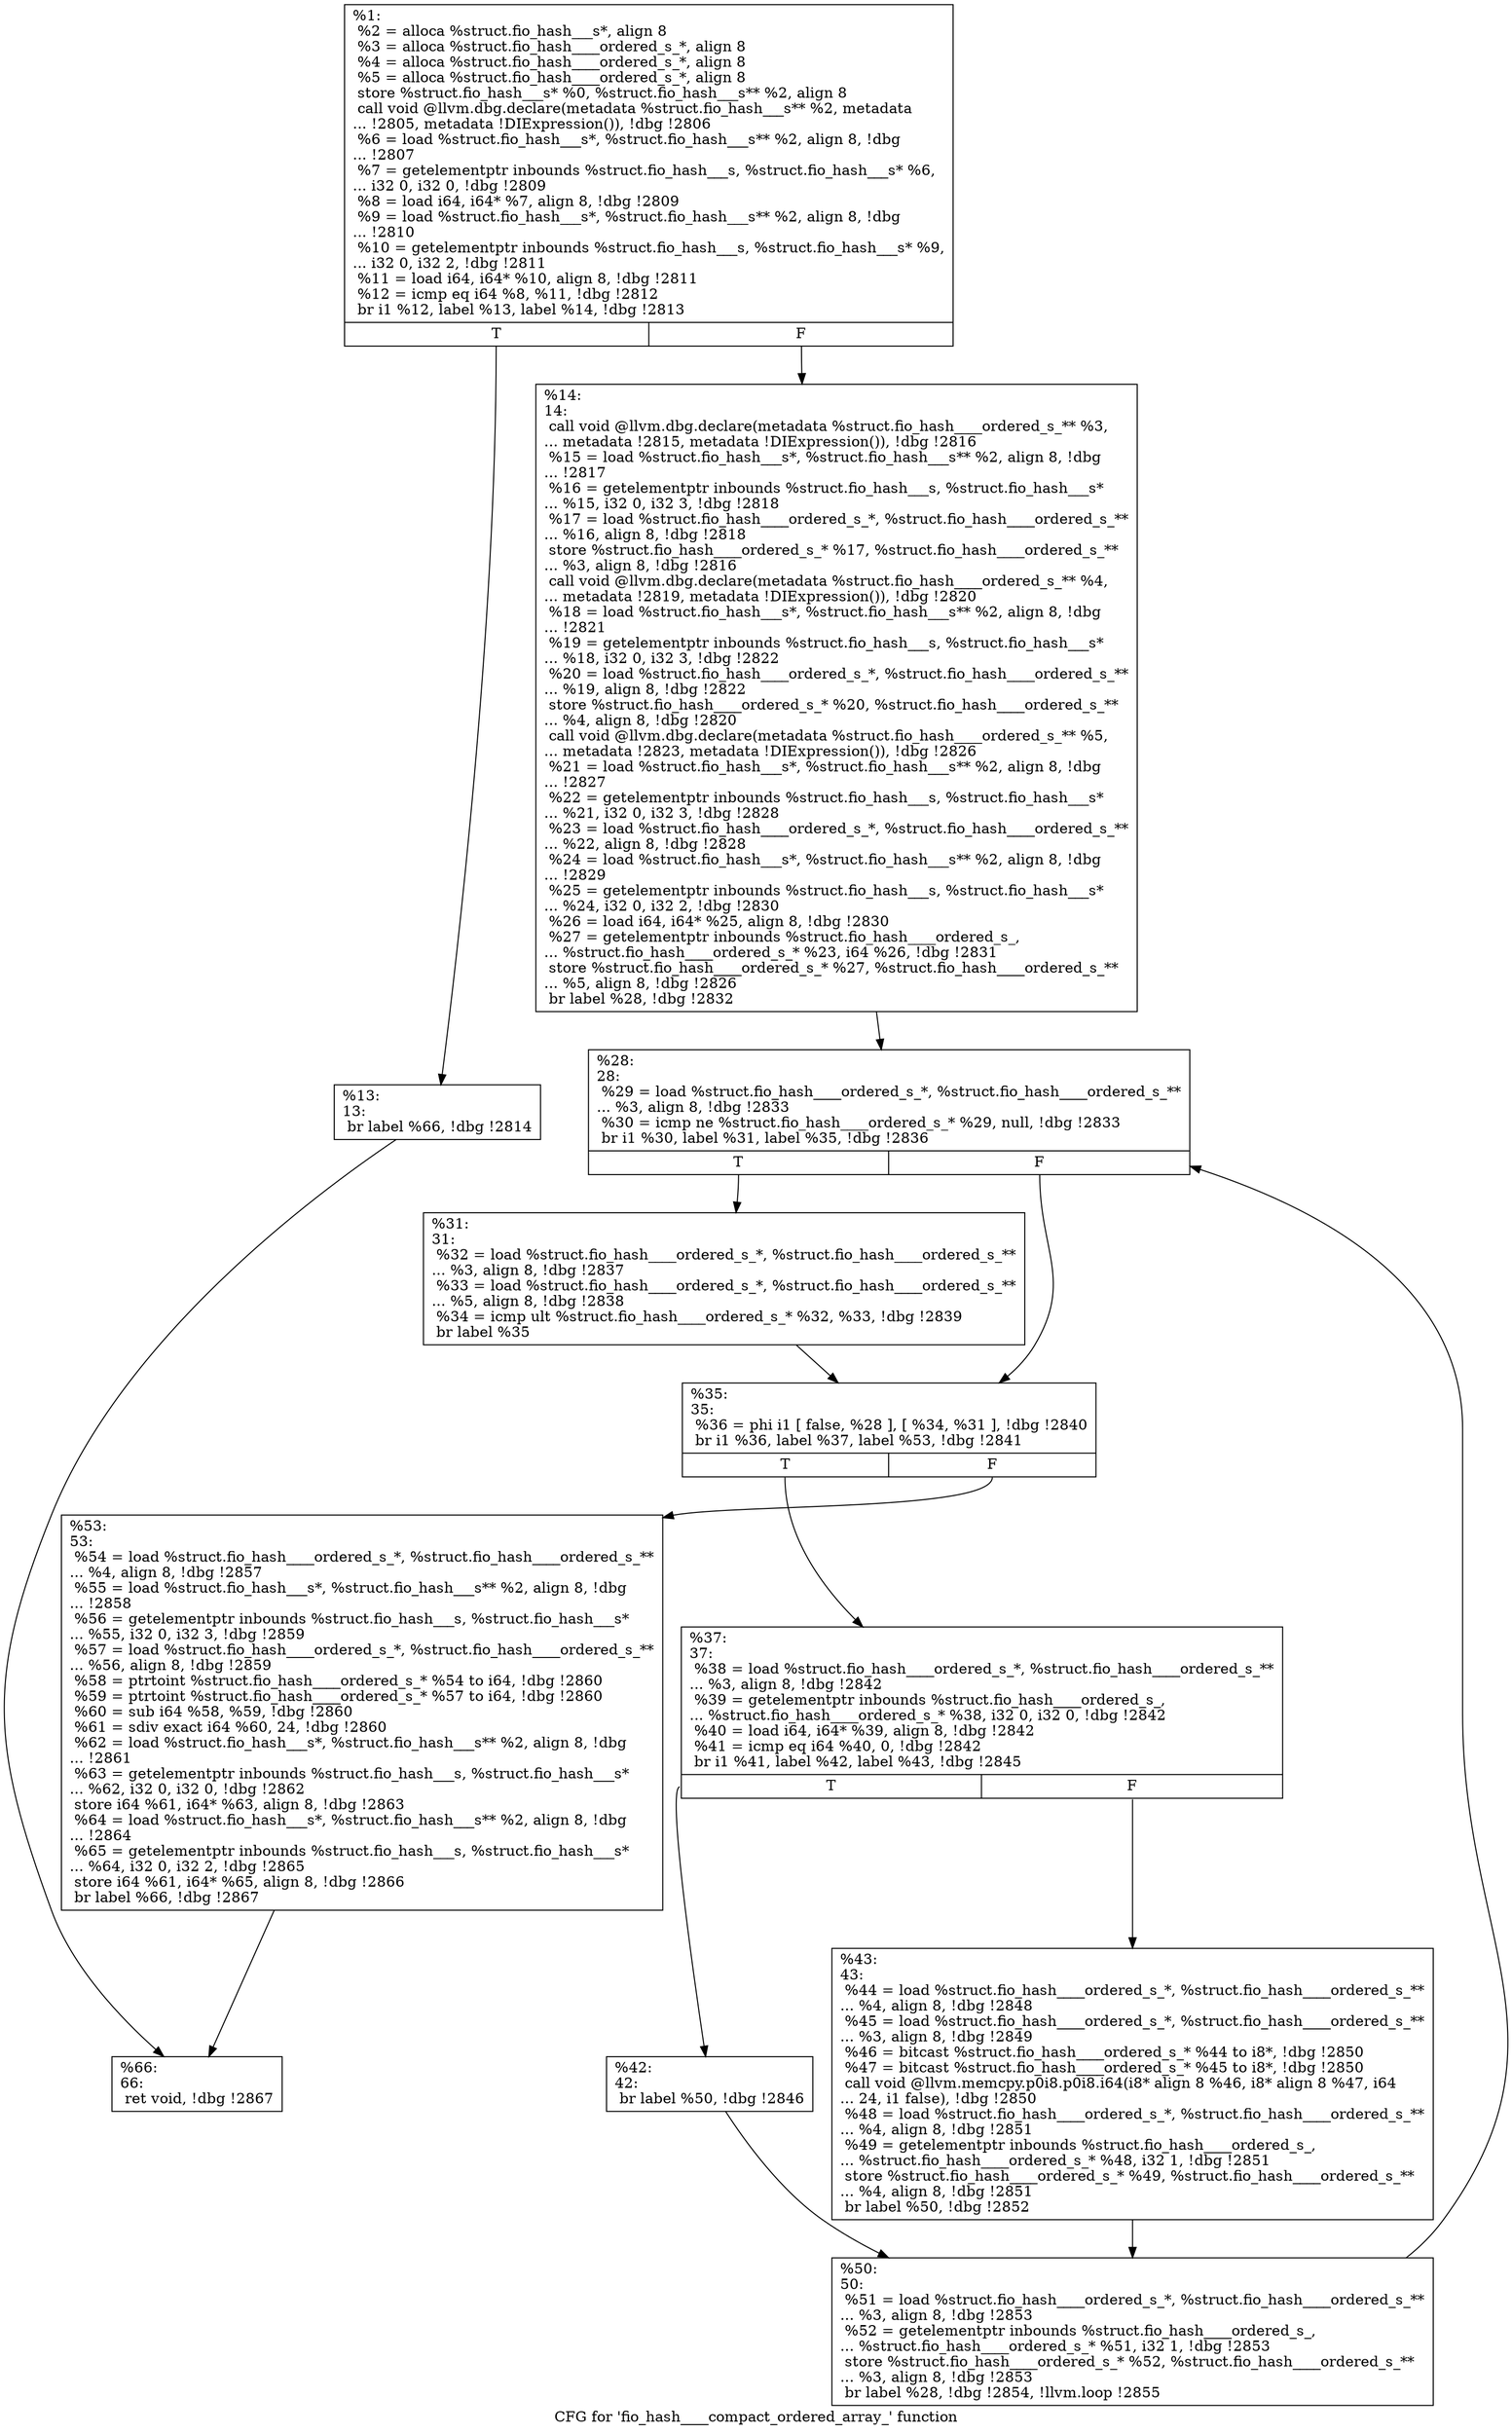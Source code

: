 digraph "CFG for 'fio_hash____compact_ordered_array_' function" {
	label="CFG for 'fio_hash____compact_ordered_array_' function";

	Node0x556851e3f360 [shape=record,label="{%1:\l  %2 = alloca %struct.fio_hash___s*, align 8\l  %3 = alloca %struct.fio_hash____ordered_s_*, align 8\l  %4 = alloca %struct.fio_hash____ordered_s_*, align 8\l  %5 = alloca %struct.fio_hash____ordered_s_*, align 8\l  store %struct.fio_hash___s* %0, %struct.fio_hash___s** %2, align 8\l  call void @llvm.dbg.declare(metadata %struct.fio_hash___s** %2, metadata\l... !2805, metadata !DIExpression()), !dbg !2806\l  %6 = load %struct.fio_hash___s*, %struct.fio_hash___s** %2, align 8, !dbg\l... !2807\l  %7 = getelementptr inbounds %struct.fio_hash___s, %struct.fio_hash___s* %6,\l... i32 0, i32 0, !dbg !2809\l  %8 = load i64, i64* %7, align 8, !dbg !2809\l  %9 = load %struct.fio_hash___s*, %struct.fio_hash___s** %2, align 8, !dbg\l... !2810\l  %10 = getelementptr inbounds %struct.fio_hash___s, %struct.fio_hash___s* %9,\l... i32 0, i32 2, !dbg !2811\l  %11 = load i64, i64* %10, align 8, !dbg !2811\l  %12 = icmp eq i64 %8, %11, !dbg !2812\l  br i1 %12, label %13, label %14, !dbg !2813\l|{<s0>T|<s1>F}}"];
	Node0x556851e3f360:s0 -> Node0x556851e43e40;
	Node0x556851e3f360:s1 -> Node0x556851e43e90;
	Node0x556851e43e40 [shape=record,label="{%13:\l13:                                               \l  br label %66, !dbg !2814\l}"];
	Node0x556851e43e40 -> Node0x556851e44160;
	Node0x556851e43e90 [shape=record,label="{%14:\l14:                                               \l  call void @llvm.dbg.declare(metadata %struct.fio_hash____ordered_s_** %3,\l... metadata !2815, metadata !DIExpression()), !dbg !2816\l  %15 = load %struct.fio_hash___s*, %struct.fio_hash___s** %2, align 8, !dbg\l... !2817\l  %16 = getelementptr inbounds %struct.fio_hash___s, %struct.fio_hash___s*\l... %15, i32 0, i32 3, !dbg !2818\l  %17 = load %struct.fio_hash____ordered_s_*, %struct.fio_hash____ordered_s_**\l... %16, align 8, !dbg !2818\l  store %struct.fio_hash____ordered_s_* %17, %struct.fio_hash____ordered_s_**\l... %3, align 8, !dbg !2816\l  call void @llvm.dbg.declare(metadata %struct.fio_hash____ordered_s_** %4,\l... metadata !2819, metadata !DIExpression()), !dbg !2820\l  %18 = load %struct.fio_hash___s*, %struct.fio_hash___s** %2, align 8, !dbg\l... !2821\l  %19 = getelementptr inbounds %struct.fio_hash___s, %struct.fio_hash___s*\l... %18, i32 0, i32 3, !dbg !2822\l  %20 = load %struct.fio_hash____ordered_s_*, %struct.fio_hash____ordered_s_**\l... %19, align 8, !dbg !2822\l  store %struct.fio_hash____ordered_s_* %20, %struct.fio_hash____ordered_s_**\l... %4, align 8, !dbg !2820\l  call void @llvm.dbg.declare(metadata %struct.fio_hash____ordered_s_** %5,\l... metadata !2823, metadata !DIExpression()), !dbg !2826\l  %21 = load %struct.fio_hash___s*, %struct.fio_hash___s** %2, align 8, !dbg\l... !2827\l  %22 = getelementptr inbounds %struct.fio_hash___s, %struct.fio_hash___s*\l... %21, i32 0, i32 3, !dbg !2828\l  %23 = load %struct.fio_hash____ordered_s_*, %struct.fio_hash____ordered_s_**\l... %22, align 8, !dbg !2828\l  %24 = load %struct.fio_hash___s*, %struct.fio_hash___s** %2, align 8, !dbg\l... !2829\l  %25 = getelementptr inbounds %struct.fio_hash___s, %struct.fio_hash___s*\l... %24, i32 0, i32 2, !dbg !2830\l  %26 = load i64, i64* %25, align 8, !dbg !2830\l  %27 = getelementptr inbounds %struct.fio_hash____ordered_s_,\l... %struct.fio_hash____ordered_s_* %23, i64 %26, !dbg !2831\l  store %struct.fio_hash____ordered_s_* %27, %struct.fio_hash____ordered_s_**\l... %5, align 8, !dbg !2826\l  br label %28, !dbg !2832\l}"];
	Node0x556851e43e90 -> Node0x556851e43ee0;
	Node0x556851e43ee0 [shape=record,label="{%28:\l28:                                               \l  %29 = load %struct.fio_hash____ordered_s_*, %struct.fio_hash____ordered_s_**\l... %3, align 8, !dbg !2833\l  %30 = icmp ne %struct.fio_hash____ordered_s_* %29, null, !dbg !2833\l  br i1 %30, label %31, label %35, !dbg !2836\l|{<s0>T|<s1>F}}"];
	Node0x556851e43ee0:s0 -> Node0x556851e43f30;
	Node0x556851e43ee0:s1 -> Node0x556851e43f80;
	Node0x556851e43f30 [shape=record,label="{%31:\l31:                                               \l  %32 = load %struct.fio_hash____ordered_s_*, %struct.fio_hash____ordered_s_**\l... %3, align 8, !dbg !2837\l  %33 = load %struct.fio_hash____ordered_s_*, %struct.fio_hash____ordered_s_**\l... %5, align 8, !dbg !2838\l  %34 = icmp ult %struct.fio_hash____ordered_s_* %32, %33, !dbg !2839\l  br label %35\l}"];
	Node0x556851e43f30 -> Node0x556851e43f80;
	Node0x556851e43f80 [shape=record,label="{%35:\l35:                                               \l  %36 = phi i1 [ false, %28 ], [ %34, %31 ], !dbg !2840\l  br i1 %36, label %37, label %53, !dbg !2841\l|{<s0>T|<s1>F}}"];
	Node0x556851e43f80:s0 -> Node0x556851e43fd0;
	Node0x556851e43f80:s1 -> Node0x556851e44110;
	Node0x556851e43fd0 [shape=record,label="{%37:\l37:                                               \l  %38 = load %struct.fio_hash____ordered_s_*, %struct.fio_hash____ordered_s_**\l... %3, align 8, !dbg !2842\l  %39 = getelementptr inbounds %struct.fio_hash____ordered_s_,\l... %struct.fio_hash____ordered_s_* %38, i32 0, i32 0, !dbg !2842\l  %40 = load i64, i64* %39, align 8, !dbg !2842\l  %41 = icmp eq i64 %40, 0, !dbg !2842\l  br i1 %41, label %42, label %43, !dbg !2845\l|{<s0>T|<s1>F}}"];
	Node0x556851e43fd0:s0 -> Node0x556851e44020;
	Node0x556851e43fd0:s1 -> Node0x556851e44070;
	Node0x556851e44020 [shape=record,label="{%42:\l42:                                               \l  br label %50, !dbg !2846\l}"];
	Node0x556851e44020 -> Node0x556851e440c0;
	Node0x556851e44070 [shape=record,label="{%43:\l43:                                               \l  %44 = load %struct.fio_hash____ordered_s_*, %struct.fio_hash____ordered_s_**\l... %4, align 8, !dbg !2848\l  %45 = load %struct.fio_hash____ordered_s_*, %struct.fio_hash____ordered_s_**\l... %3, align 8, !dbg !2849\l  %46 = bitcast %struct.fio_hash____ordered_s_* %44 to i8*, !dbg !2850\l  %47 = bitcast %struct.fio_hash____ordered_s_* %45 to i8*, !dbg !2850\l  call void @llvm.memcpy.p0i8.p0i8.i64(i8* align 8 %46, i8* align 8 %47, i64\l... 24, i1 false), !dbg !2850\l  %48 = load %struct.fio_hash____ordered_s_*, %struct.fio_hash____ordered_s_**\l... %4, align 8, !dbg !2851\l  %49 = getelementptr inbounds %struct.fio_hash____ordered_s_,\l... %struct.fio_hash____ordered_s_* %48, i32 1, !dbg !2851\l  store %struct.fio_hash____ordered_s_* %49, %struct.fio_hash____ordered_s_**\l... %4, align 8, !dbg !2851\l  br label %50, !dbg !2852\l}"];
	Node0x556851e44070 -> Node0x556851e440c0;
	Node0x556851e440c0 [shape=record,label="{%50:\l50:                                               \l  %51 = load %struct.fio_hash____ordered_s_*, %struct.fio_hash____ordered_s_**\l... %3, align 8, !dbg !2853\l  %52 = getelementptr inbounds %struct.fio_hash____ordered_s_,\l... %struct.fio_hash____ordered_s_* %51, i32 1, !dbg !2853\l  store %struct.fio_hash____ordered_s_* %52, %struct.fio_hash____ordered_s_**\l... %3, align 8, !dbg !2853\l  br label %28, !dbg !2854, !llvm.loop !2855\l}"];
	Node0x556851e440c0 -> Node0x556851e43ee0;
	Node0x556851e44110 [shape=record,label="{%53:\l53:                                               \l  %54 = load %struct.fio_hash____ordered_s_*, %struct.fio_hash____ordered_s_**\l... %4, align 8, !dbg !2857\l  %55 = load %struct.fio_hash___s*, %struct.fio_hash___s** %2, align 8, !dbg\l... !2858\l  %56 = getelementptr inbounds %struct.fio_hash___s, %struct.fio_hash___s*\l... %55, i32 0, i32 3, !dbg !2859\l  %57 = load %struct.fio_hash____ordered_s_*, %struct.fio_hash____ordered_s_**\l... %56, align 8, !dbg !2859\l  %58 = ptrtoint %struct.fio_hash____ordered_s_* %54 to i64, !dbg !2860\l  %59 = ptrtoint %struct.fio_hash____ordered_s_* %57 to i64, !dbg !2860\l  %60 = sub i64 %58, %59, !dbg !2860\l  %61 = sdiv exact i64 %60, 24, !dbg !2860\l  %62 = load %struct.fio_hash___s*, %struct.fio_hash___s** %2, align 8, !dbg\l... !2861\l  %63 = getelementptr inbounds %struct.fio_hash___s, %struct.fio_hash___s*\l... %62, i32 0, i32 0, !dbg !2862\l  store i64 %61, i64* %63, align 8, !dbg !2863\l  %64 = load %struct.fio_hash___s*, %struct.fio_hash___s** %2, align 8, !dbg\l... !2864\l  %65 = getelementptr inbounds %struct.fio_hash___s, %struct.fio_hash___s*\l... %64, i32 0, i32 2, !dbg !2865\l  store i64 %61, i64* %65, align 8, !dbg !2866\l  br label %66, !dbg !2867\l}"];
	Node0x556851e44110 -> Node0x556851e44160;
	Node0x556851e44160 [shape=record,label="{%66:\l66:                                               \l  ret void, !dbg !2867\l}"];
}
